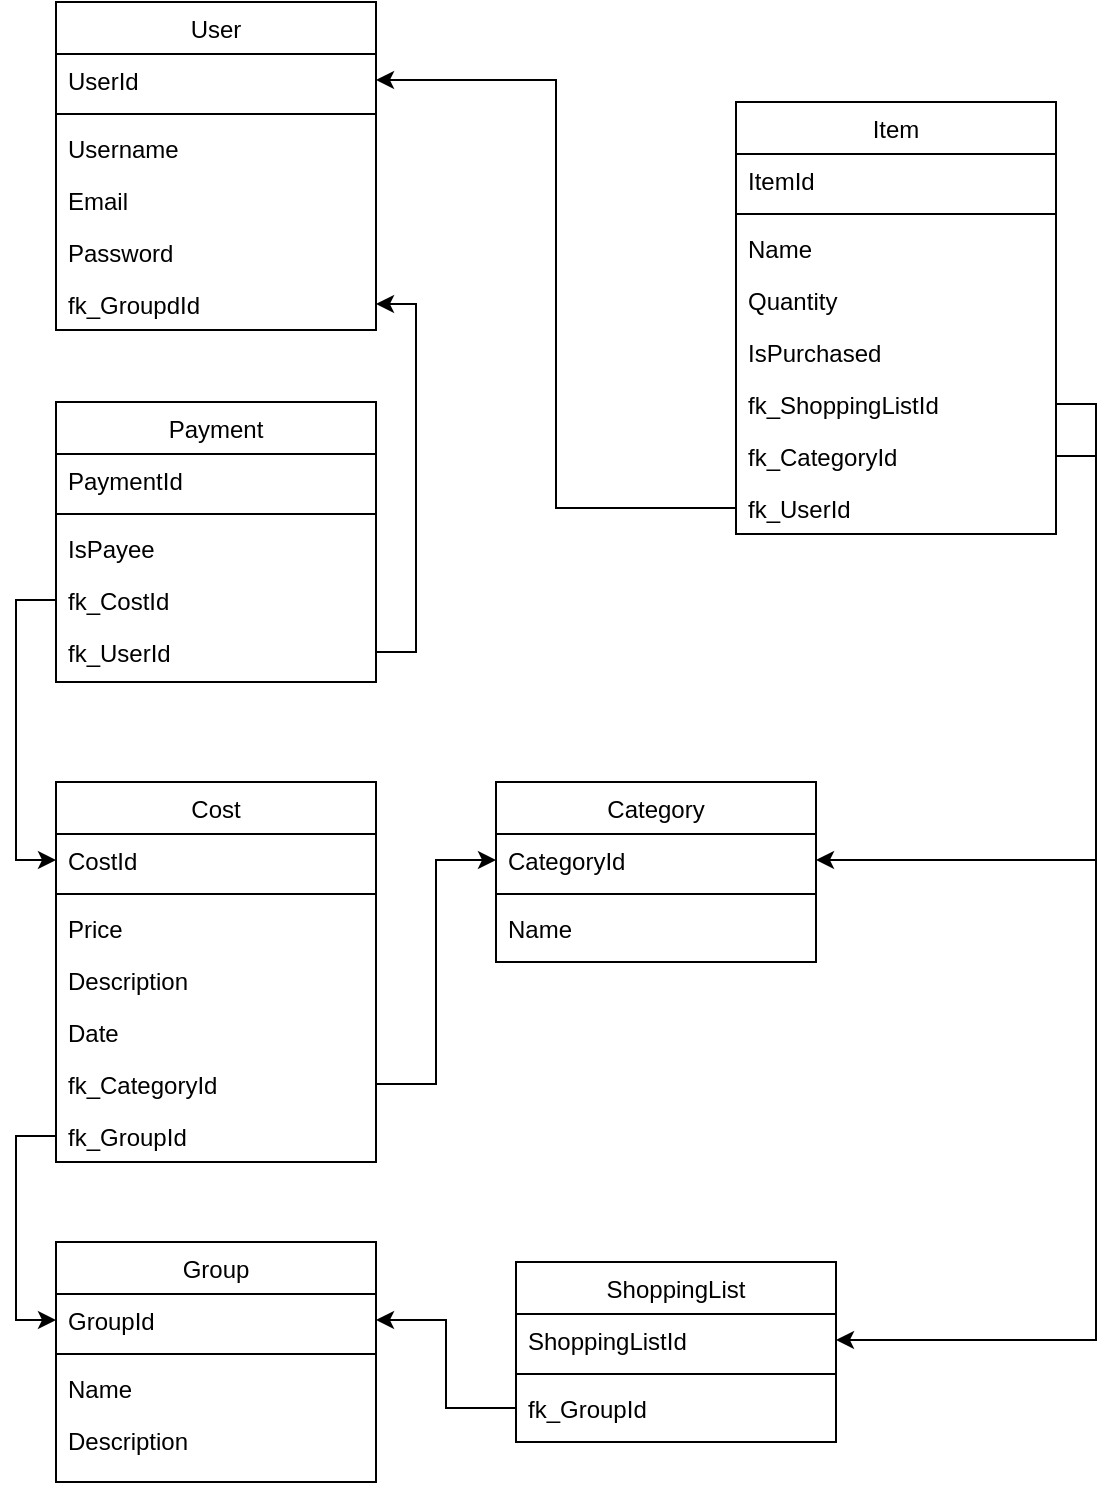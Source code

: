 <mxfile version="15.8.3" type="device"><diagram id="C5RBs43oDa-KdzZeNtuy" name="Page-1"><mxGraphModel dx="1422" dy="754" grid="1" gridSize="10" guides="1" tooltips="1" connect="1" arrows="1" fold="1" page="1" pageScale="1" pageWidth="827" pageHeight="1169" math="0" shadow="0"><root><mxCell id="WIyWlLk6GJQsqaUBKTNV-0"/><mxCell id="WIyWlLk6GJQsqaUBKTNV-1" parent="WIyWlLk6GJQsqaUBKTNV-0"/><mxCell id="zkfFHV4jXpPFQw0GAbJ--6" value="User" style="swimlane;fontStyle=0;align=center;verticalAlign=top;childLayout=stackLayout;horizontal=1;startSize=26;horizontalStack=0;resizeParent=1;resizeLast=0;collapsible=1;marginBottom=0;rounded=0;shadow=0;strokeWidth=1;" parent="WIyWlLk6GJQsqaUBKTNV-1" vertex="1"><mxGeometry x="30" y="30" width="160" height="164" as="geometry"><mxRectangle x="130" y="380" width="160" height="26" as="alternateBounds"/></mxGeometry></mxCell><mxCell id="zkfFHV4jXpPFQw0GAbJ--7" value="UserId" style="text;align=left;verticalAlign=top;spacingLeft=4;spacingRight=4;overflow=hidden;rotatable=0;points=[[0,0.5],[1,0.5]];portConstraint=eastwest;" parent="zkfFHV4jXpPFQw0GAbJ--6" vertex="1"><mxGeometry y="26" width="160" height="26" as="geometry"/></mxCell><mxCell id="zkfFHV4jXpPFQw0GAbJ--9" value="" style="line;html=1;strokeWidth=1;align=left;verticalAlign=middle;spacingTop=-1;spacingLeft=3;spacingRight=3;rotatable=0;labelPosition=right;points=[];portConstraint=eastwest;" parent="zkfFHV4jXpPFQw0GAbJ--6" vertex="1"><mxGeometry y="52" width="160" height="8" as="geometry"/></mxCell><mxCell id="zkfFHV4jXpPFQw0GAbJ--10" value="Username" style="text;align=left;verticalAlign=top;spacingLeft=4;spacingRight=4;overflow=hidden;rotatable=0;points=[[0,0.5],[1,0.5]];portConstraint=eastwest;fontStyle=0;strokeColor=none;" parent="zkfFHV4jXpPFQw0GAbJ--6" vertex="1"><mxGeometry y="60" width="160" height="26" as="geometry"/></mxCell><mxCell id="zkfFHV4jXpPFQw0GAbJ--11" value="Email" style="text;align=left;verticalAlign=top;spacingLeft=4;spacingRight=4;overflow=hidden;rotatable=0;points=[[0,0.5],[1,0.5]];portConstraint=eastwest;" parent="zkfFHV4jXpPFQw0GAbJ--6" vertex="1"><mxGeometry y="86" width="160" height="26" as="geometry"/></mxCell><mxCell id="8jl9tbEtt5nC6MqBPu2p-34" value="Password" style="text;align=left;verticalAlign=top;spacingLeft=4;spacingRight=4;overflow=hidden;rotatable=0;points=[[0,0.5],[1,0.5]];portConstraint=eastwest;" vertex="1" parent="zkfFHV4jXpPFQw0GAbJ--6"><mxGeometry y="112" width="160" height="26" as="geometry"/></mxCell><mxCell id="8jl9tbEtt5nC6MqBPu2p-35" value="fk_GroupdId" style="text;align=left;verticalAlign=top;spacingLeft=4;spacingRight=4;overflow=hidden;rotatable=0;points=[[0,0.5],[1,0.5]];portConstraint=eastwest;" vertex="1" parent="zkfFHV4jXpPFQw0GAbJ--6"><mxGeometry y="138" width="160" height="26" as="geometry"/></mxCell><mxCell id="8jl9tbEtt5nC6MqBPu2p-10" value="Group" style="swimlane;fontStyle=0;align=center;verticalAlign=top;childLayout=stackLayout;horizontal=1;startSize=26;horizontalStack=0;resizeParent=1;resizeLast=0;collapsible=1;marginBottom=0;rounded=0;shadow=0;strokeWidth=1;" vertex="1" parent="WIyWlLk6GJQsqaUBKTNV-1"><mxGeometry x="30" y="650" width="160" height="120" as="geometry"><mxRectangle x="130" y="380" width="160" height="26" as="alternateBounds"/></mxGeometry></mxCell><mxCell id="8jl9tbEtt5nC6MqBPu2p-11" value="GroupId" style="text;align=left;verticalAlign=top;spacingLeft=4;spacingRight=4;overflow=hidden;rotatable=0;points=[[0,0.5],[1,0.5]];portConstraint=eastwest;" vertex="1" parent="8jl9tbEtt5nC6MqBPu2p-10"><mxGeometry y="26" width="160" height="26" as="geometry"/></mxCell><mxCell id="8jl9tbEtt5nC6MqBPu2p-13" value="" style="line;html=1;strokeWidth=1;align=left;verticalAlign=middle;spacingTop=-1;spacingLeft=3;spacingRight=3;rotatable=0;labelPosition=right;points=[];portConstraint=eastwest;" vertex="1" parent="8jl9tbEtt5nC6MqBPu2p-10"><mxGeometry y="52" width="160" height="8" as="geometry"/></mxCell><mxCell id="8jl9tbEtt5nC6MqBPu2p-14" value="Name" style="text;align=left;verticalAlign=top;spacingLeft=4;spacingRight=4;overflow=hidden;rotatable=0;points=[[0,0.5],[1,0.5]];portConstraint=eastwest;fontStyle=0" vertex="1" parent="8jl9tbEtt5nC6MqBPu2p-10"><mxGeometry y="60" width="160" height="26" as="geometry"/></mxCell><mxCell id="8jl9tbEtt5nC6MqBPu2p-15" value="Description" style="text;align=left;verticalAlign=top;spacingLeft=4;spacingRight=4;overflow=hidden;rotatable=0;points=[[0,0.5],[1,0.5]];portConstraint=eastwest;" vertex="1" parent="8jl9tbEtt5nC6MqBPu2p-10"><mxGeometry y="86" width="160" height="26" as="geometry"/></mxCell><mxCell id="8jl9tbEtt5nC6MqBPu2p-36" value="Category" style="swimlane;fontStyle=0;align=center;verticalAlign=top;childLayout=stackLayout;horizontal=1;startSize=26;horizontalStack=0;resizeParent=1;resizeLast=0;collapsible=1;marginBottom=0;rounded=0;shadow=0;strokeWidth=1;" vertex="1" parent="WIyWlLk6GJQsqaUBKTNV-1"><mxGeometry x="250" y="420" width="160" height="90" as="geometry"><mxRectangle x="130" y="380" width="160" height="26" as="alternateBounds"/></mxGeometry></mxCell><mxCell id="8jl9tbEtt5nC6MqBPu2p-37" value="CategoryId" style="text;align=left;verticalAlign=top;spacingLeft=4;spacingRight=4;overflow=hidden;rotatable=0;points=[[0,0.5],[1,0.5]];portConstraint=eastwest;" vertex="1" parent="8jl9tbEtt5nC6MqBPu2p-36"><mxGeometry y="26" width="160" height="26" as="geometry"/></mxCell><mxCell id="8jl9tbEtt5nC6MqBPu2p-38" value="" style="line;html=1;strokeWidth=1;align=left;verticalAlign=middle;spacingTop=-1;spacingLeft=3;spacingRight=3;rotatable=0;labelPosition=right;points=[];portConstraint=eastwest;" vertex="1" parent="8jl9tbEtt5nC6MqBPu2p-36"><mxGeometry y="52" width="160" height="8" as="geometry"/></mxCell><mxCell id="8jl9tbEtt5nC6MqBPu2p-39" value="Name" style="text;align=left;verticalAlign=top;spacingLeft=4;spacingRight=4;overflow=hidden;rotatable=0;points=[[0,0.5],[1,0.5]];portConstraint=eastwest;fontStyle=0;strokeColor=none;" vertex="1" parent="8jl9tbEtt5nC6MqBPu2p-36"><mxGeometry y="60" width="160" height="26" as="geometry"/></mxCell><mxCell id="8jl9tbEtt5nC6MqBPu2p-43" value="ShoppingList" style="swimlane;fontStyle=0;align=center;verticalAlign=top;childLayout=stackLayout;horizontal=1;startSize=26;horizontalStack=0;resizeParent=1;resizeLast=0;collapsible=1;marginBottom=0;rounded=0;shadow=0;strokeWidth=1;" vertex="1" parent="WIyWlLk6GJQsqaUBKTNV-1"><mxGeometry x="260" y="660" width="160" height="90" as="geometry"><mxRectangle x="130" y="380" width="160" height="26" as="alternateBounds"/></mxGeometry></mxCell><mxCell id="8jl9tbEtt5nC6MqBPu2p-44" value="ShoppingListId" style="text;align=left;verticalAlign=top;spacingLeft=4;spacingRight=4;overflow=hidden;rotatable=0;points=[[0,0.5],[1,0.5]];portConstraint=eastwest;" vertex="1" parent="8jl9tbEtt5nC6MqBPu2p-43"><mxGeometry y="26" width="160" height="26" as="geometry"/></mxCell><mxCell id="8jl9tbEtt5nC6MqBPu2p-45" value="" style="line;html=1;strokeWidth=1;align=left;verticalAlign=middle;spacingTop=-1;spacingLeft=3;spacingRight=3;rotatable=0;labelPosition=right;points=[];portConstraint=eastwest;" vertex="1" parent="8jl9tbEtt5nC6MqBPu2p-43"><mxGeometry y="52" width="160" height="8" as="geometry"/></mxCell><mxCell id="8jl9tbEtt5nC6MqBPu2p-46" value="fk_GroupId" style="text;align=left;verticalAlign=top;spacingLeft=4;spacingRight=4;overflow=hidden;rotatable=0;points=[[0,0.5],[1,0.5]];portConstraint=eastwest;fontStyle=0;strokeColor=none;" vertex="1" parent="8jl9tbEtt5nC6MqBPu2p-43"><mxGeometry y="60" width="160" height="26" as="geometry"/></mxCell><mxCell id="8jl9tbEtt5nC6MqBPu2p-47" value="Payment" style="swimlane;fontStyle=0;align=center;verticalAlign=top;childLayout=stackLayout;horizontal=1;startSize=26;horizontalStack=0;resizeParent=1;resizeLast=0;collapsible=1;marginBottom=0;rounded=0;shadow=0;strokeWidth=1;" vertex="1" parent="WIyWlLk6GJQsqaUBKTNV-1"><mxGeometry x="30" y="230" width="160" height="140" as="geometry"><mxRectangle x="130" y="380" width="160" height="26" as="alternateBounds"/></mxGeometry></mxCell><mxCell id="8jl9tbEtt5nC6MqBPu2p-48" value="PaymentId" style="text;align=left;verticalAlign=top;spacingLeft=4;spacingRight=4;overflow=hidden;rotatable=0;points=[[0,0.5],[1,0.5]];portConstraint=eastwest;" vertex="1" parent="8jl9tbEtt5nC6MqBPu2p-47"><mxGeometry y="26" width="160" height="26" as="geometry"/></mxCell><mxCell id="8jl9tbEtt5nC6MqBPu2p-49" value="" style="line;html=1;strokeWidth=1;align=left;verticalAlign=middle;spacingTop=-1;spacingLeft=3;spacingRight=3;rotatable=0;labelPosition=right;points=[];portConstraint=eastwest;" vertex="1" parent="8jl9tbEtt5nC6MqBPu2p-47"><mxGeometry y="52" width="160" height="8" as="geometry"/></mxCell><mxCell id="8jl9tbEtt5nC6MqBPu2p-50" value="IsPayee" style="text;align=left;verticalAlign=top;spacingLeft=4;spacingRight=4;overflow=hidden;rotatable=0;points=[[0,0.5],[1,0.5]];portConstraint=eastwest;fontStyle=0;strokeColor=none;" vertex="1" parent="8jl9tbEtt5nC6MqBPu2p-47"><mxGeometry y="60" width="160" height="26" as="geometry"/></mxCell><mxCell id="8jl9tbEtt5nC6MqBPu2p-51" value="fk_CostId" style="text;align=left;verticalAlign=top;spacingLeft=4;spacingRight=4;overflow=hidden;rotatable=0;points=[[0,0.5],[1,0.5]];portConstraint=eastwest;" vertex="1" parent="8jl9tbEtt5nC6MqBPu2p-47"><mxGeometry y="86" width="160" height="26" as="geometry"/></mxCell><mxCell id="8jl9tbEtt5nC6MqBPu2p-53" value="fk_UserId" style="text;align=left;verticalAlign=top;spacingLeft=4;spacingRight=4;overflow=hidden;rotatable=0;points=[[0,0.5],[1,0.5]];portConstraint=eastwest;" vertex="1" parent="8jl9tbEtt5nC6MqBPu2p-47"><mxGeometry y="112" width="160" height="26" as="geometry"/></mxCell><mxCell id="8jl9tbEtt5nC6MqBPu2p-54" value="Item" style="swimlane;fontStyle=0;align=center;verticalAlign=top;childLayout=stackLayout;horizontal=1;startSize=26;horizontalStack=0;resizeParent=1;resizeLast=0;collapsible=1;marginBottom=0;rounded=0;shadow=0;strokeWidth=1;" vertex="1" parent="WIyWlLk6GJQsqaUBKTNV-1"><mxGeometry x="370" y="80" width="160" height="216" as="geometry"><mxRectangle x="130" y="380" width="160" height="26" as="alternateBounds"/></mxGeometry></mxCell><mxCell id="8jl9tbEtt5nC6MqBPu2p-55" value="ItemId" style="text;align=left;verticalAlign=top;spacingLeft=4;spacingRight=4;overflow=hidden;rotatable=0;points=[[0,0.5],[1,0.5]];portConstraint=eastwest;" vertex="1" parent="8jl9tbEtt5nC6MqBPu2p-54"><mxGeometry y="26" width="160" height="26" as="geometry"/></mxCell><mxCell id="8jl9tbEtt5nC6MqBPu2p-56" value="" style="line;html=1;strokeWidth=1;align=left;verticalAlign=middle;spacingTop=-1;spacingLeft=3;spacingRight=3;rotatable=0;labelPosition=right;points=[];portConstraint=eastwest;" vertex="1" parent="8jl9tbEtt5nC6MqBPu2p-54"><mxGeometry y="52" width="160" height="8" as="geometry"/></mxCell><mxCell id="8jl9tbEtt5nC6MqBPu2p-57" value="Name" style="text;align=left;verticalAlign=top;spacingLeft=4;spacingRight=4;overflow=hidden;rotatable=0;points=[[0,0.5],[1,0.5]];portConstraint=eastwest;fontStyle=0;strokeColor=none;" vertex="1" parent="8jl9tbEtt5nC6MqBPu2p-54"><mxGeometry y="60" width="160" height="26" as="geometry"/></mxCell><mxCell id="8jl9tbEtt5nC6MqBPu2p-58" value="Quantity" style="text;align=left;verticalAlign=top;spacingLeft=4;spacingRight=4;overflow=hidden;rotatable=0;points=[[0,0.5],[1,0.5]];portConstraint=eastwest;" vertex="1" parent="8jl9tbEtt5nC6MqBPu2p-54"><mxGeometry y="86" width="160" height="26" as="geometry"/></mxCell><mxCell id="8jl9tbEtt5nC6MqBPu2p-59" value="IsPurchased" style="text;align=left;verticalAlign=top;spacingLeft=4;spacingRight=4;overflow=hidden;rotatable=0;points=[[0,0.5],[1,0.5]];portConstraint=eastwest;" vertex="1" parent="8jl9tbEtt5nC6MqBPu2p-54"><mxGeometry y="112" width="160" height="26" as="geometry"/></mxCell><mxCell id="8jl9tbEtt5nC6MqBPu2p-60" value="fk_ShoppingListId" style="text;align=left;verticalAlign=top;spacingLeft=4;spacingRight=4;overflow=hidden;rotatable=0;points=[[0,0.5],[1,0.5]];portConstraint=eastwest;" vertex="1" parent="8jl9tbEtt5nC6MqBPu2p-54"><mxGeometry y="138" width="160" height="26" as="geometry"/></mxCell><mxCell id="8jl9tbEtt5nC6MqBPu2p-68" value="fk_CategoryId" style="text;align=left;verticalAlign=top;spacingLeft=4;spacingRight=4;overflow=hidden;rotatable=0;points=[[0,0.5],[1,0.5]];portConstraint=eastwest;" vertex="1" parent="8jl9tbEtt5nC6MqBPu2p-54"><mxGeometry y="164" width="160" height="26" as="geometry"/></mxCell><mxCell id="8jl9tbEtt5nC6MqBPu2p-69" value="fk_UserId" style="text;align=left;verticalAlign=top;spacingLeft=4;spacingRight=4;overflow=hidden;rotatable=0;points=[[0,0.5],[1,0.5]];portConstraint=eastwest;" vertex="1" parent="8jl9tbEtt5nC6MqBPu2p-54"><mxGeometry y="190" width="160" height="26" as="geometry"/></mxCell><mxCell id="8jl9tbEtt5nC6MqBPu2p-61" value="Cost" style="swimlane;fontStyle=0;align=center;verticalAlign=top;childLayout=stackLayout;horizontal=1;startSize=26;horizontalStack=0;resizeParent=1;resizeLast=0;collapsible=1;marginBottom=0;rounded=0;shadow=0;strokeWidth=1;" vertex="1" parent="WIyWlLk6GJQsqaUBKTNV-1"><mxGeometry x="30" y="420" width="160" height="190" as="geometry"><mxRectangle x="130" y="380" width="160" height="26" as="alternateBounds"/></mxGeometry></mxCell><mxCell id="8jl9tbEtt5nC6MqBPu2p-62" value="CostId" style="text;align=left;verticalAlign=top;spacingLeft=4;spacingRight=4;overflow=hidden;rotatable=0;points=[[0,0.5],[1,0.5]];portConstraint=eastwest;" vertex="1" parent="8jl9tbEtt5nC6MqBPu2p-61"><mxGeometry y="26" width="160" height="26" as="geometry"/></mxCell><mxCell id="8jl9tbEtt5nC6MqBPu2p-63" value="" style="line;html=1;strokeWidth=1;align=left;verticalAlign=middle;spacingTop=-1;spacingLeft=3;spacingRight=3;rotatable=0;labelPosition=right;points=[];portConstraint=eastwest;" vertex="1" parent="8jl9tbEtt5nC6MqBPu2p-61"><mxGeometry y="52" width="160" height="8" as="geometry"/></mxCell><mxCell id="8jl9tbEtt5nC6MqBPu2p-64" value="Price" style="text;align=left;verticalAlign=top;spacingLeft=4;spacingRight=4;overflow=hidden;rotatable=0;points=[[0,0.5],[1,0.5]];portConstraint=eastwest;fontStyle=0;strokeColor=none;" vertex="1" parent="8jl9tbEtt5nC6MqBPu2p-61"><mxGeometry y="60" width="160" height="26" as="geometry"/></mxCell><mxCell id="8jl9tbEtt5nC6MqBPu2p-65" value="Description" style="text;align=left;verticalAlign=top;spacingLeft=4;spacingRight=4;overflow=hidden;rotatable=0;points=[[0,0.5],[1,0.5]];portConstraint=eastwest;" vertex="1" parent="8jl9tbEtt5nC6MqBPu2p-61"><mxGeometry y="86" width="160" height="26" as="geometry"/></mxCell><mxCell id="8jl9tbEtt5nC6MqBPu2p-66" value="Date" style="text;align=left;verticalAlign=top;spacingLeft=4;spacingRight=4;overflow=hidden;rotatable=0;points=[[0,0.5],[1,0.5]];portConstraint=eastwest;" vertex="1" parent="8jl9tbEtt5nC6MqBPu2p-61"><mxGeometry y="112" width="160" height="26" as="geometry"/></mxCell><mxCell id="8jl9tbEtt5nC6MqBPu2p-67" value="fk_CategoryId" style="text;align=left;verticalAlign=top;spacingLeft=4;spacingRight=4;overflow=hidden;rotatable=0;points=[[0,0.5],[1,0.5]];portConstraint=eastwest;" vertex="1" parent="8jl9tbEtt5nC6MqBPu2p-61"><mxGeometry y="138" width="160" height="26" as="geometry"/></mxCell><mxCell id="8jl9tbEtt5nC6MqBPu2p-70" value="fk_GroupId" style="text;align=left;verticalAlign=top;spacingLeft=4;spacingRight=4;overflow=hidden;rotatable=0;points=[[0,0.5],[1,0.5]];portConstraint=eastwest;" vertex="1" parent="8jl9tbEtt5nC6MqBPu2p-61"><mxGeometry y="164" width="160" height="26" as="geometry"/></mxCell><mxCell id="8jl9tbEtt5nC6MqBPu2p-76" style="edgeStyle=orthogonalEdgeStyle;rounded=0;orthogonalLoop=1;jettySize=auto;html=1;exitX=0;exitY=0.5;exitDx=0;exitDy=0;entryX=1;entryY=0.5;entryDx=0;entryDy=0;" edge="1" parent="WIyWlLk6GJQsqaUBKTNV-1" source="8jl9tbEtt5nC6MqBPu2p-69" target="zkfFHV4jXpPFQw0GAbJ--7"><mxGeometry relative="1" as="geometry"/></mxCell><mxCell id="8jl9tbEtt5nC6MqBPu2p-78" style="edgeStyle=orthogonalEdgeStyle;rounded=0;orthogonalLoop=1;jettySize=auto;html=1;exitX=0;exitY=0.5;exitDx=0;exitDy=0;" edge="1" parent="WIyWlLk6GJQsqaUBKTNV-1" source="8jl9tbEtt5nC6MqBPu2p-46" target="8jl9tbEtt5nC6MqBPu2p-11"><mxGeometry relative="1" as="geometry"/></mxCell><mxCell id="8jl9tbEtt5nC6MqBPu2p-79" style="edgeStyle=orthogonalEdgeStyle;rounded=0;orthogonalLoop=1;jettySize=auto;html=1;exitX=0;exitY=0.5;exitDx=0;exitDy=0;entryX=0;entryY=0.5;entryDx=0;entryDy=0;" edge="1" parent="WIyWlLk6GJQsqaUBKTNV-1" source="8jl9tbEtt5nC6MqBPu2p-70" target="8jl9tbEtt5nC6MqBPu2p-11"><mxGeometry relative="1" as="geometry"/></mxCell><mxCell id="8jl9tbEtt5nC6MqBPu2p-80" style="edgeStyle=orthogonalEdgeStyle;rounded=0;orthogonalLoop=1;jettySize=auto;html=1;exitX=1;exitY=0.5;exitDx=0;exitDy=0;entryX=0;entryY=0.5;entryDx=0;entryDy=0;" edge="1" parent="WIyWlLk6GJQsqaUBKTNV-1" source="8jl9tbEtt5nC6MqBPu2p-67" target="8jl9tbEtt5nC6MqBPu2p-37"><mxGeometry relative="1" as="geometry"/></mxCell><mxCell id="8jl9tbEtt5nC6MqBPu2p-82" style="edgeStyle=orthogonalEdgeStyle;rounded=0;orthogonalLoop=1;jettySize=auto;html=1;exitX=0;exitY=0.5;exitDx=0;exitDy=0;entryX=0;entryY=0.5;entryDx=0;entryDy=0;" edge="1" parent="WIyWlLk6GJQsqaUBKTNV-1" source="8jl9tbEtt5nC6MqBPu2p-51" target="8jl9tbEtt5nC6MqBPu2p-62"><mxGeometry relative="1" as="geometry"/></mxCell><mxCell id="8jl9tbEtt5nC6MqBPu2p-83" style="edgeStyle=orthogonalEdgeStyle;rounded=0;orthogonalLoop=1;jettySize=auto;html=1;exitX=1;exitY=0.5;exitDx=0;exitDy=0;entryX=1;entryY=0.5;entryDx=0;entryDy=0;" edge="1" parent="WIyWlLk6GJQsqaUBKTNV-1" source="8jl9tbEtt5nC6MqBPu2p-53" target="8jl9tbEtt5nC6MqBPu2p-35"><mxGeometry relative="1" as="geometry"/></mxCell><mxCell id="8jl9tbEtt5nC6MqBPu2p-85" style="edgeStyle=orthogonalEdgeStyle;rounded=0;orthogonalLoop=1;jettySize=auto;html=1;exitX=1;exitY=0.5;exitDx=0;exitDy=0;entryX=1;entryY=0.5;entryDx=0;entryDy=0;" edge="1" parent="WIyWlLk6GJQsqaUBKTNV-1" source="8jl9tbEtt5nC6MqBPu2p-68" target="8jl9tbEtt5nC6MqBPu2p-37"><mxGeometry relative="1" as="geometry"/></mxCell><mxCell id="8jl9tbEtt5nC6MqBPu2p-87" style="edgeStyle=orthogonalEdgeStyle;rounded=0;orthogonalLoop=1;jettySize=auto;html=1;exitX=1;exitY=0.5;exitDx=0;exitDy=0;entryX=1;entryY=0.5;entryDx=0;entryDy=0;" edge="1" parent="WIyWlLk6GJQsqaUBKTNV-1" source="8jl9tbEtt5nC6MqBPu2p-60" target="8jl9tbEtt5nC6MqBPu2p-44"><mxGeometry relative="1" as="geometry"/></mxCell></root></mxGraphModel></diagram></mxfile>
